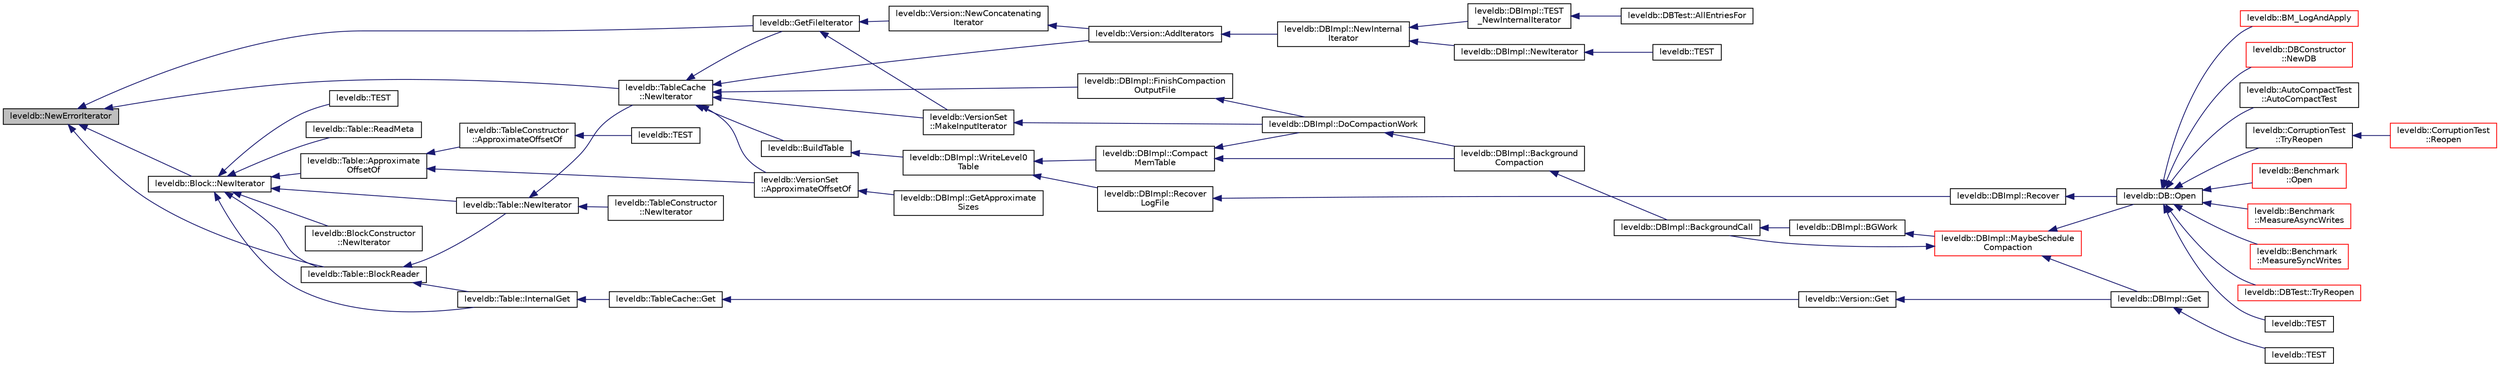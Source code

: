 digraph "leveldb::NewErrorIterator"
{
  edge [fontname="Helvetica",fontsize="10",labelfontname="Helvetica",labelfontsize="10"];
  node [fontname="Helvetica",fontsize="10",shape=record];
  rankdir="LR";
  Node1 [label="leveldb::NewErrorIterator",height=0.2,width=0.4,color="black", fillcolor="grey75", style="filled" fontcolor="black"];
  Node1 -> Node2 [dir="back",color="midnightblue",fontsize="10",style="solid"];
  Node2 [label="leveldb::TableCache\l::NewIterator",height=0.2,width=0.4,color="black", fillcolor="white", style="filled",URL="$classleveldb_1_1_table_cache.html#afe8c83b1cbbf3bfc06c66a69611aa250"];
  Node2 -> Node3 [dir="back",color="midnightblue",fontsize="10",style="solid"];
  Node3 [label="leveldb::BuildTable",height=0.2,width=0.4,color="black", fillcolor="white", style="filled",URL="$namespaceleveldb.html#a10e102da98819e1a1f9b254241482e65"];
  Node3 -> Node4 [dir="back",color="midnightblue",fontsize="10",style="solid"];
  Node4 [label="leveldb::DBImpl::WriteLevel0\lTable",height=0.2,width=0.4,color="black", fillcolor="white", style="filled",URL="$classleveldb_1_1_d_b_impl.html#a6b1b87947df08e63ea9389722f943943"];
  Node4 -> Node5 [dir="back",color="midnightblue",fontsize="10",style="solid"];
  Node5 [label="leveldb::DBImpl::Recover\lLogFile",height=0.2,width=0.4,color="black", fillcolor="white", style="filled",URL="$classleveldb_1_1_d_b_impl.html#ac9e2ce8c5013d78ba19e8417f94fdad8"];
  Node5 -> Node6 [dir="back",color="midnightblue",fontsize="10",style="solid"];
  Node6 [label="leveldb::DBImpl::Recover",height=0.2,width=0.4,color="black", fillcolor="white", style="filled",URL="$classleveldb_1_1_d_b_impl.html#aa9a573026c03e8485471f583316943b0"];
  Node6 -> Node7 [dir="back",color="midnightblue",fontsize="10",style="solid"];
  Node7 [label="leveldb::DB::Open",height=0.2,width=0.4,color="black", fillcolor="white", style="filled",URL="$classleveldb_1_1_d_b.html#ac1da2b48e911287d86f3a3bfa0f851fe"];
  Node7 -> Node8 [dir="back",color="midnightblue",fontsize="10",style="solid"];
  Node8 [label="leveldb::AutoCompactTest\l::AutoCompactTest",height=0.2,width=0.4,color="black", fillcolor="white", style="filled",URL="$classleveldb_1_1_auto_compact_test.html#a31fe0ded855f188fac1650c70849760c"];
  Node7 -> Node9 [dir="back",color="midnightblue",fontsize="10",style="solid"];
  Node9 [label="leveldb::CorruptionTest\l::TryReopen",height=0.2,width=0.4,color="black", fillcolor="white", style="filled",URL="$classleveldb_1_1_corruption_test.html#aaba7c05f06400ef45d1af5cb95f66a57"];
  Node9 -> Node10 [dir="back",color="midnightblue",fontsize="10",style="solid"];
  Node10 [label="leveldb::CorruptionTest\l::Reopen",height=0.2,width=0.4,color="red", fillcolor="white", style="filled",URL="$classleveldb_1_1_corruption_test.html#aa2051faee6b6542d35ebdcf99918a713"];
  Node7 -> Node11 [dir="back",color="midnightblue",fontsize="10",style="solid"];
  Node11 [label="leveldb::Benchmark\l::Open",height=0.2,width=0.4,color="red", fillcolor="white", style="filled",URL="$classleveldb_1_1_benchmark.html#a89a3b0da75e6cd2ffb879358e5dd82a6"];
  Node7 -> Node12 [dir="back",color="midnightblue",fontsize="10",style="solid"];
  Node12 [label="leveldb::Benchmark\l::MeasureAsyncWrites",height=0.2,width=0.4,color="red", fillcolor="white", style="filled",URL="$classleveldb_1_1_benchmark.html#a93f93835e288185005d25cf08037bed9"];
  Node7 -> Node13 [dir="back",color="midnightblue",fontsize="10",style="solid"];
  Node13 [label="leveldb::Benchmark\l::MeasureSyncWrites",height=0.2,width=0.4,color="red", fillcolor="white", style="filled",URL="$classleveldb_1_1_benchmark.html#ac7b13fb940cff41f5acc5dc99d93d36c"];
  Node7 -> Node14 [dir="back",color="midnightblue",fontsize="10",style="solid"];
  Node14 [label="leveldb::DBTest::TryReopen",height=0.2,width=0.4,color="red", fillcolor="white", style="filled",URL="$classleveldb_1_1_d_b_test.html#aee588b2d13db6be2a651a8fabeac5c79"];
  Node7 -> Node15 [dir="back",color="midnightblue",fontsize="10",style="solid"];
  Node15 [label="leveldb::TEST",height=0.2,width=0.4,color="black", fillcolor="white", style="filled",URL="$namespaceleveldb.html#a88d6fdcb16ed4edc65da40f383e6f23b"];
  Node7 -> Node16 [dir="back",color="midnightblue",fontsize="10",style="solid"];
  Node16 [label="leveldb::BM_LogAndApply",height=0.2,width=0.4,color="red", fillcolor="white", style="filled",URL="$namespaceleveldb.html#af9cf6ec167c9b6f25fd050ab6fb67a90"];
  Node7 -> Node17 [dir="back",color="midnightblue",fontsize="10",style="solid"];
  Node17 [label="leveldb::DBConstructor\l::NewDB",height=0.2,width=0.4,color="red", fillcolor="white", style="filled",URL="$classleveldb_1_1_d_b_constructor.html#ac48bfe871db8558b57427843465e6c65"];
  Node4 -> Node18 [dir="back",color="midnightblue",fontsize="10",style="solid"];
  Node18 [label="leveldb::DBImpl::Compact\lMemTable",height=0.2,width=0.4,color="black", fillcolor="white", style="filled",URL="$classleveldb_1_1_d_b_impl.html#affe08e583b60dc854760d60f63db9364"];
  Node18 -> Node19 [dir="back",color="midnightblue",fontsize="10",style="solid"];
  Node19 [label="leveldb::DBImpl::Background\lCompaction",height=0.2,width=0.4,color="black", fillcolor="white", style="filled",URL="$classleveldb_1_1_d_b_impl.html#af8d8c2abc99da12f82a594b6a7d43e35"];
  Node19 -> Node20 [dir="back",color="midnightblue",fontsize="10",style="solid"];
  Node20 [label="leveldb::DBImpl::BackgroundCall",height=0.2,width=0.4,color="black", fillcolor="white", style="filled",URL="$classleveldb_1_1_d_b_impl.html#a0b9829a3bc7b5a119819c6b04b557ab0"];
  Node20 -> Node21 [dir="back",color="midnightblue",fontsize="10",style="solid"];
  Node21 [label="leveldb::DBImpl::BGWork",height=0.2,width=0.4,color="black", fillcolor="white", style="filled",URL="$classleveldb_1_1_d_b_impl.html#ac5e1a8fcf9852a3b3f9712f135f13fa7"];
  Node21 -> Node22 [dir="back",color="midnightblue",fontsize="10",style="solid"];
  Node22 [label="leveldb::DBImpl::MaybeSchedule\lCompaction",height=0.2,width=0.4,color="red", fillcolor="white", style="filled",URL="$classleveldb_1_1_d_b_impl.html#a91134e3ca9d5c6220dd45f19d461a831"];
  Node22 -> Node20 [dir="back",color="midnightblue",fontsize="10",style="solid"];
  Node22 -> Node23 [dir="back",color="midnightblue",fontsize="10",style="solid"];
  Node23 [label="leveldb::DBImpl::Get",height=0.2,width=0.4,color="black", fillcolor="white", style="filled",URL="$classleveldb_1_1_d_b_impl.html#a089964ddcd1f5dc85e73499ae57be508"];
  Node23 -> Node24 [dir="back",color="midnightblue",fontsize="10",style="solid"];
  Node24 [label="leveldb::TEST",height=0.2,width=0.4,color="black", fillcolor="white", style="filled",URL="$namespaceleveldb.html#acc1b0ed2e8e9e4e6b930a1727d9fe0f8"];
  Node22 -> Node7 [dir="back",color="midnightblue",fontsize="10",style="solid"];
  Node18 -> Node25 [dir="back",color="midnightblue",fontsize="10",style="solid"];
  Node25 [label="leveldb::DBImpl::DoCompactionWork",height=0.2,width=0.4,color="black", fillcolor="white", style="filled",URL="$classleveldb_1_1_d_b_impl.html#a75d505d0959b9efda825cf07b078d0c6"];
  Node25 -> Node19 [dir="back",color="midnightblue",fontsize="10",style="solid"];
  Node2 -> Node26 [dir="back",color="midnightblue",fontsize="10",style="solid"];
  Node26 [label="leveldb::DBImpl::FinishCompaction\lOutputFile",height=0.2,width=0.4,color="black", fillcolor="white", style="filled",URL="$classleveldb_1_1_d_b_impl.html#af4f178de1d55d5cf05b9a5cd17d07160"];
  Node26 -> Node25 [dir="back",color="midnightblue",fontsize="10",style="solid"];
  Node2 -> Node27 [dir="back",color="midnightblue",fontsize="10",style="solid"];
  Node27 [label="leveldb::GetFileIterator",height=0.2,width=0.4,color="black", fillcolor="white", style="filled",URL="$namespaceleveldb.html#a90825bb2cdcea64469b179f6d9c5de00"];
  Node27 -> Node28 [dir="back",color="midnightblue",fontsize="10",style="solid"];
  Node28 [label="leveldb::Version::NewConcatenating\lIterator",height=0.2,width=0.4,color="black", fillcolor="white", style="filled",URL="$classleveldb_1_1_version.html#a3dbfd700f06c4e31d28a6c494d6345c9"];
  Node28 -> Node29 [dir="back",color="midnightblue",fontsize="10",style="solid"];
  Node29 [label="leveldb::Version::AddIterators",height=0.2,width=0.4,color="black", fillcolor="white", style="filled",URL="$classleveldb_1_1_version.html#a035a0fa5bfe7ab84a711b1138b0b9a3d"];
  Node29 -> Node30 [dir="back",color="midnightblue",fontsize="10",style="solid"];
  Node30 [label="leveldb::DBImpl::NewInternal\lIterator",height=0.2,width=0.4,color="black", fillcolor="white", style="filled",URL="$classleveldb_1_1_d_b_impl.html#a49b0e6bbb2eaaa17b0869dc4d4fce49d"];
  Node30 -> Node31 [dir="back",color="midnightblue",fontsize="10",style="solid"];
  Node31 [label="leveldb::DBImpl::TEST\l_NewInternalIterator",height=0.2,width=0.4,color="black", fillcolor="white", style="filled",URL="$classleveldb_1_1_d_b_impl.html#adba5bf4252bd94f7db50e62921b7ba53"];
  Node31 -> Node32 [dir="back",color="midnightblue",fontsize="10",style="solid"];
  Node32 [label="leveldb::DBTest::AllEntriesFor",height=0.2,width=0.4,color="black", fillcolor="white", style="filled",URL="$classleveldb_1_1_d_b_test.html#adaf171601eaaf2cd24edaa394752f733"];
  Node30 -> Node33 [dir="back",color="midnightblue",fontsize="10",style="solid"];
  Node33 [label="leveldb::DBImpl::NewIterator",height=0.2,width=0.4,color="black", fillcolor="white", style="filled",URL="$classleveldb_1_1_d_b_impl.html#ae955dc8f2a1c38588723a0882653cb58"];
  Node33 -> Node34 [dir="back",color="midnightblue",fontsize="10",style="solid"];
  Node34 [label="leveldb::TEST",height=0.2,width=0.4,color="black", fillcolor="white", style="filled",URL="$namespaceleveldb.html#a5ad106e9bbfcb5520b7dc344525f7cd2"];
  Node27 -> Node35 [dir="back",color="midnightblue",fontsize="10",style="solid"];
  Node35 [label="leveldb::VersionSet\l::MakeInputIterator",height=0.2,width=0.4,color="black", fillcolor="white", style="filled",URL="$classleveldb_1_1_version_set.html#a181194e96a88e69a60c1fda9cf3c4651"];
  Node35 -> Node25 [dir="back",color="midnightblue",fontsize="10",style="solid"];
  Node2 -> Node29 [dir="back",color="midnightblue",fontsize="10",style="solid"];
  Node2 -> Node36 [dir="back",color="midnightblue",fontsize="10",style="solid"];
  Node36 [label="leveldb::VersionSet\l::ApproximateOffsetOf",height=0.2,width=0.4,color="black", fillcolor="white", style="filled",URL="$classleveldb_1_1_version_set.html#ada7f3ed63b1c48adb6e5b38348b300e1"];
  Node36 -> Node37 [dir="back",color="midnightblue",fontsize="10",style="solid"];
  Node37 [label="leveldb::DBImpl::GetApproximate\lSizes",height=0.2,width=0.4,color="black", fillcolor="white", style="filled",URL="$classleveldb_1_1_d_b_impl.html#af08e218d92064699942c195ce0f06010"];
  Node2 -> Node35 [dir="back",color="midnightblue",fontsize="10",style="solid"];
  Node1 -> Node27 [dir="back",color="midnightblue",fontsize="10",style="solid"];
  Node1 -> Node38 [dir="back",color="midnightblue",fontsize="10",style="solid"];
  Node38 [label="leveldb::Block::NewIterator",height=0.2,width=0.4,color="black", fillcolor="white", style="filled",URL="$classleveldb_1_1_block.html#a336289029f37d18d31a1a3c178afc7b3"];
  Node38 -> Node39 [dir="back",color="midnightblue",fontsize="10",style="solid"];
  Node39 [label="leveldb::Table::ReadMeta",height=0.2,width=0.4,color="black", fillcolor="white", style="filled",URL="$classleveldb_1_1_table.html#ac7b765e08d8285b2019e1faa6905368e"];
  Node38 -> Node40 [dir="back",color="midnightblue",fontsize="10",style="solid"];
  Node40 [label="leveldb::Table::BlockReader",height=0.2,width=0.4,color="black", fillcolor="white", style="filled",URL="$classleveldb_1_1_table.html#a93b3e7e277493cbc63a55e2b141b1f30"];
  Node40 -> Node41 [dir="back",color="midnightblue",fontsize="10",style="solid"];
  Node41 [label="leveldb::Table::NewIterator",height=0.2,width=0.4,color="black", fillcolor="white", style="filled",URL="$classleveldb_1_1_table.html#ad354f57ece050ca0c5f42669b7c01cc2"];
  Node41 -> Node2 [dir="back",color="midnightblue",fontsize="10",style="solid"];
  Node41 -> Node42 [dir="back",color="midnightblue",fontsize="10",style="solid"];
  Node42 [label="leveldb::TableConstructor\l::NewIterator",height=0.2,width=0.4,color="black", fillcolor="white", style="filled",URL="$classleveldb_1_1_table_constructor.html#a4897f3cb58fed2bd3a9f7f6468b6a105"];
  Node40 -> Node43 [dir="back",color="midnightblue",fontsize="10",style="solid"];
  Node43 [label="leveldb::Table::InternalGet",height=0.2,width=0.4,color="black", fillcolor="white", style="filled",URL="$classleveldb_1_1_table.html#aea7233eff55aec8dad19befe6de5bd99"];
  Node43 -> Node44 [dir="back",color="midnightblue",fontsize="10",style="solid"];
  Node44 [label="leveldb::TableCache::Get",height=0.2,width=0.4,color="black", fillcolor="white", style="filled",URL="$classleveldb_1_1_table_cache.html#af43ba38b52742e9f5589321747535444"];
  Node44 -> Node45 [dir="back",color="midnightblue",fontsize="10",style="solid"];
  Node45 [label="leveldb::Version::Get",height=0.2,width=0.4,color="black", fillcolor="white", style="filled",URL="$classleveldb_1_1_version.html#a42c439d4a2a767fe281c7a75d4255038"];
  Node45 -> Node23 [dir="back",color="midnightblue",fontsize="10",style="solid"];
  Node38 -> Node41 [dir="back",color="midnightblue",fontsize="10",style="solid"];
  Node38 -> Node43 [dir="back",color="midnightblue",fontsize="10",style="solid"];
  Node38 -> Node46 [dir="back",color="midnightblue",fontsize="10",style="solid"];
  Node46 [label="leveldb::Table::Approximate\lOffsetOf",height=0.2,width=0.4,color="black", fillcolor="white", style="filled",URL="$classleveldb_1_1_table.html#a1795d45c54945ee7652b19e6ad6c030b"];
  Node46 -> Node36 [dir="back",color="midnightblue",fontsize="10",style="solid"];
  Node46 -> Node47 [dir="back",color="midnightblue",fontsize="10",style="solid"];
  Node47 [label="leveldb::TableConstructor\l::ApproximateOffsetOf",height=0.2,width=0.4,color="black", fillcolor="white", style="filled",URL="$classleveldb_1_1_table_constructor.html#a798ee199e8fdc5ec020725dba32a4cb6"];
  Node47 -> Node48 [dir="back",color="midnightblue",fontsize="10",style="solid"];
  Node48 [label="leveldb::TEST",height=0.2,width=0.4,color="black", fillcolor="white", style="filled",URL="$namespaceleveldb.html#a3c4934cad4099a61dd153fe6a1d5f85e"];
  Node38 -> Node49 [dir="back",color="midnightblue",fontsize="10",style="solid"];
  Node49 [label="leveldb::BlockConstructor\l::NewIterator",height=0.2,width=0.4,color="black", fillcolor="white", style="filled",URL="$classleveldb_1_1_block_constructor.html#a94b568e7f3aa7ad26eda141c3b4297ca"];
  Node38 -> Node50 [dir="back",color="midnightblue",fontsize="10",style="solid"];
  Node50 [label="leveldb::TEST",height=0.2,width=0.4,color="black", fillcolor="white", style="filled",URL="$namespaceleveldb.html#af55d0693f84c040c3bf5ef986c6ad27e"];
  Node1 -> Node40 [dir="back",color="midnightblue",fontsize="10",style="solid"];
}

